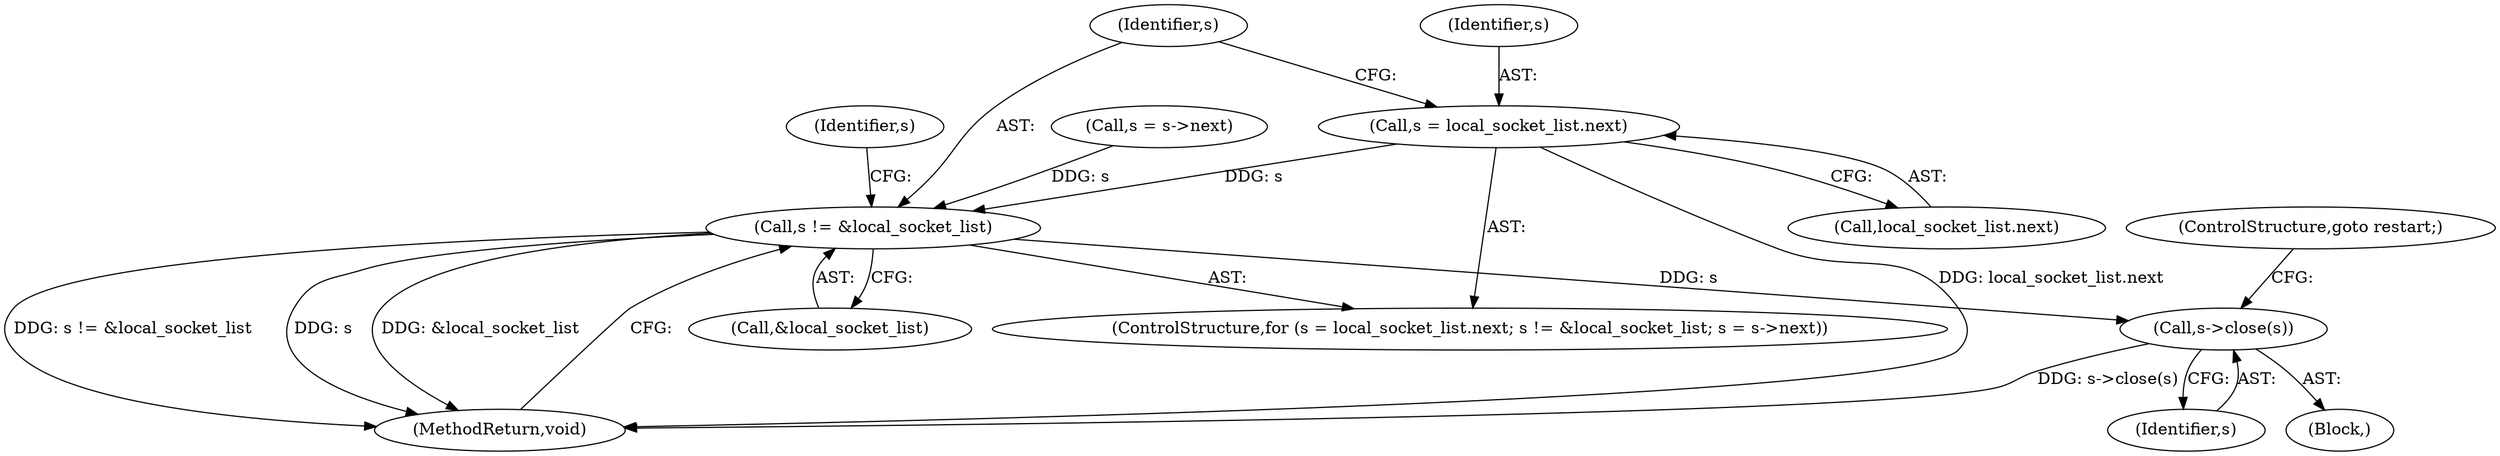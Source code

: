 digraph "0_Android_014b01706cc64dc9c2ad94a96f62e07c058d0b5d@API" {
"1000113" [label="(Call,s = local_socket_list.next)"];
"1000118" [label="(Call,s != &local_socket_list)"];
"1000147" [label="(Call,s->close(s))"];
"1000122" [label="(Call,s = s->next)"];
"1000114" [label="(Identifier,s)"];
"1000148" [label="(Identifier,s)"];
"1000113" [label="(Call,s = local_socket_list.next)"];
"1000120" [label="(Call,&local_socket_list)"];
"1000118" [label="(Call,s != &local_socket_list)"];
"1000150" [label="(MethodReturn,void)"];
"1000147" [label="(Call,s->close(s))"];
"1000112" [label="(ControlStructure,for (s = local_socket_list.next; s != &local_socket_list; s = s->next))"];
"1000132" [label="(Identifier,s)"];
"1000119" [label="(Identifier,s)"];
"1000149" [label="(ControlStructure,goto restart;)"];
"1000115" [label="(Call,local_socket_list.next)"];
"1000146" [label="(Block,)"];
"1000113" -> "1000112"  [label="AST: "];
"1000113" -> "1000115"  [label="CFG: "];
"1000114" -> "1000113"  [label="AST: "];
"1000115" -> "1000113"  [label="AST: "];
"1000119" -> "1000113"  [label="CFG: "];
"1000113" -> "1000150"  [label="DDG: local_socket_list.next"];
"1000113" -> "1000118"  [label="DDG: s"];
"1000118" -> "1000112"  [label="AST: "];
"1000118" -> "1000120"  [label="CFG: "];
"1000119" -> "1000118"  [label="AST: "];
"1000120" -> "1000118"  [label="AST: "];
"1000132" -> "1000118"  [label="CFG: "];
"1000150" -> "1000118"  [label="CFG: "];
"1000118" -> "1000150"  [label="DDG: s != &local_socket_list"];
"1000118" -> "1000150"  [label="DDG: s"];
"1000118" -> "1000150"  [label="DDG: &local_socket_list"];
"1000122" -> "1000118"  [label="DDG: s"];
"1000118" -> "1000147"  [label="DDG: s"];
"1000147" -> "1000146"  [label="AST: "];
"1000147" -> "1000148"  [label="CFG: "];
"1000148" -> "1000147"  [label="AST: "];
"1000149" -> "1000147"  [label="CFG: "];
"1000147" -> "1000150"  [label="DDG: s->close(s)"];
}
